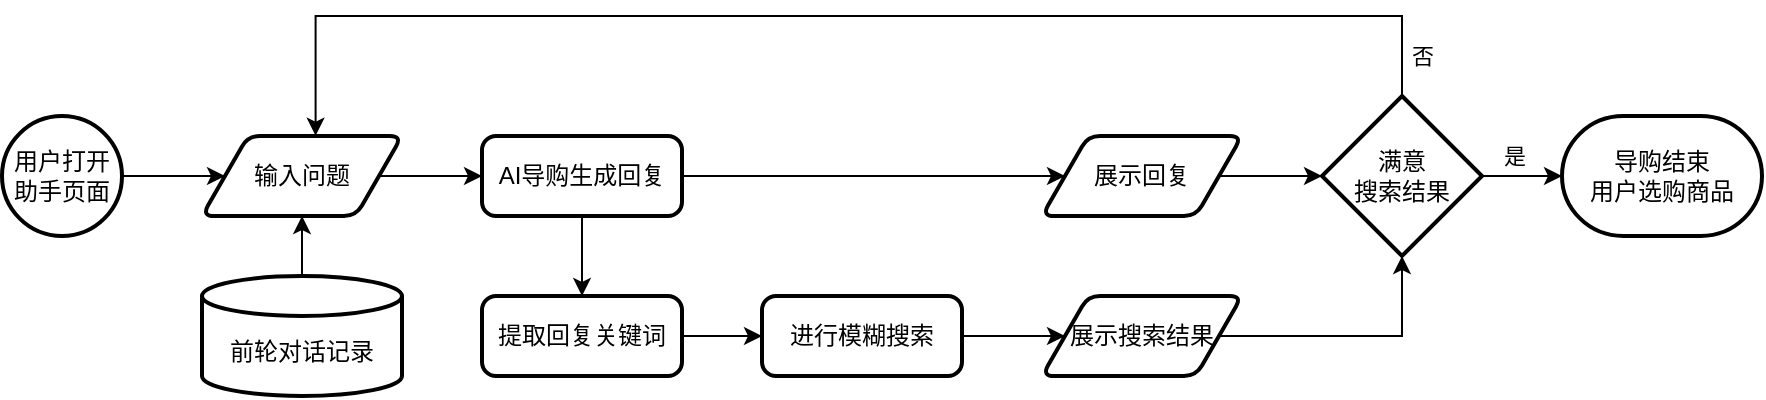 <mxfile version="26.1.1">
  <diagram name="第 1 页" id="CfdccxkrIJkGtcSyZ1F3">
    <mxGraphModel dx="907" dy="820" grid="1" gridSize="10" guides="1" tooltips="1" connect="1" arrows="1" fold="1" page="1" pageScale="1" pageWidth="1169" pageHeight="827" math="0" shadow="0">
      <root>
        <mxCell id="0" />
        <mxCell id="1" parent="0" />
        <mxCell id="aMmEOcd3ad35POr0mNNm-6" value="" style="edgeStyle=orthogonalEdgeStyle;rounded=0;orthogonalLoop=1;jettySize=auto;html=1;" edge="1" parent="1" source="aMmEOcd3ad35POr0mNNm-2" target="aMmEOcd3ad35POr0mNNm-5">
          <mxGeometry relative="1" as="geometry" />
        </mxCell>
        <mxCell id="aMmEOcd3ad35POr0mNNm-2" value="用户打开助手页面" style="strokeWidth=2;html=1;shape=mxgraph.flowchart.start_2;whiteSpace=wrap;" vertex="1" parent="1">
          <mxGeometry x="40" y="70" width="60" height="60" as="geometry" />
        </mxCell>
        <mxCell id="aMmEOcd3ad35POr0mNNm-8" value="" style="edgeStyle=orthogonalEdgeStyle;rounded=0;orthogonalLoop=1;jettySize=auto;html=1;" edge="1" parent="1" source="aMmEOcd3ad35POr0mNNm-5" target="aMmEOcd3ad35POr0mNNm-7">
          <mxGeometry relative="1" as="geometry" />
        </mxCell>
        <mxCell id="aMmEOcd3ad35POr0mNNm-5" value="输入问题" style="shape=parallelogram;html=1;strokeWidth=2;perimeter=parallelogramPerimeter;whiteSpace=wrap;rounded=1;arcSize=12;size=0.23;" vertex="1" parent="1">
          <mxGeometry x="140" y="80" width="100" height="40" as="geometry" />
        </mxCell>
        <mxCell id="aMmEOcd3ad35POr0mNNm-10" value="" style="edgeStyle=orthogonalEdgeStyle;rounded=0;orthogonalLoop=1;jettySize=auto;html=1;" edge="1" parent="1" source="aMmEOcd3ad35POr0mNNm-7" target="aMmEOcd3ad35POr0mNNm-9">
          <mxGeometry relative="1" as="geometry" />
        </mxCell>
        <mxCell id="aMmEOcd3ad35POr0mNNm-15" style="edgeStyle=orthogonalEdgeStyle;rounded=0;orthogonalLoop=1;jettySize=auto;html=1;" edge="1" parent="1" source="aMmEOcd3ad35POr0mNNm-7" target="aMmEOcd3ad35POr0mNNm-14">
          <mxGeometry relative="1" as="geometry" />
        </mxCell>
        <mxCell id="aMmEOcd3ad35POr0mNNm-7" value="AI导购生成回复" style="rounded=1;whiteSpace=wrap;html=1;absoluteArcSize=1;arcSize=14;strokeWidth=2;" vertex="1" parent="1">
          <mxGeometry x="280" y="80" width="100" height="40" as="geometry" />
        </mxCell>
        <mxCell id="aMmEOcd3ad35POr0mNNm-12" value="" style="edgeStyle=orthogonalEdgeStyle;rounded=0;orthogonalLoop=1;jettySize=auto;html=1;" edge="1" parent="1" source="aMmEOcd3ad35POr0mNNm-9" target="aMmEOcd3ad35POr0mNNm-11">
          <mxGeometry relative="1" as="geometry" />
        </mxCell>
        <mxCell id="aMmEOcd3ad35POr0mNNm-9" value="提取回复关键词" style="rounded=1;whiteSpace=wrap;html=1;absoluteArcSize=1;arcSize=14;strokeWidth=2;" vertex="1" parent="1">
          <mxGeometry x="280" y="160" width="100" height="40" as="geometry" />
        </mxCell>
        <mxCell id="aMmEOcd3ad35POr0mNNm-16" value="" style="edgeStyle=orthogonalEdgeStyle;rounded=0;orthogonalLoop=1;jettySize=auto;html=1;" edge="1" parent="1" source="aMmEOcd3ad35POr0mNNm-11" target="aMmEOcd3ad35POr0mNNm-13">
          <mxGeometry relative="1" as="geometry" />
        </mxCell>
        <mxCell id="aMmEOcd3ad35POr0mNNm-11" value="进行模糊搜索" style="rounded=1;whiteSpace=wrap;html=1;absoluteArcSize=1;arcSize=14;strokeWidth=2;" vertex="1" parent="1">
          <mxGeometry x="420" y="160" width="100" height="40" as="geometry" />
        </mxCell>
        <mxCell id="aMmEOcd3ad35POr0mNNm-13" value="展示搜索结果" style="shape=parallelogram;html=1;strokeWidth=2;perimeter=parallelogramPerimeter;whiteSpace=wrap;rounded=1;arcSize=12;size=0.23;" vertex="1" parent="1">
          <mxGeometry x="560" y="160" width="100" height="40" as="geometry" />
        </mxCell>
        <mxCell id="aMmEOcd3ad35POr0mNNm-18" value="" style="edgeStyle=orthogonalEdgeStyle;rounded=0;orthogonalLoop=1;jettySize=auto;html=1;" edge="1" parent="1" source="aMmEOcd3ad35POr0mNNm-14" target="aMmEOcd3ad35POr0mNNm-17">
          <mxGeometry relative="1" as="geometry" />
        </mxCell>
        <mxCell id="aMmEOcd3ad35POr0mNNm-14" value="展示回复" style="shape=parallelogram;html=1;strokeWidth=2;perimeter=parallelogramPerimeter;whiteSpace=wrap;rounded=1;arcSize=12;size=0.23;" vertex="1" parent="1">
          <mxGeometry x="560" y="80" width="100" height="40" as="geometry" />
        </mxCell>
        <mxCell id="aMmEOcd3ad35POr0mNNm-26" value="" style="edgeStyle=orthogonalEdgeStyle;rounded=0;orthogonalLoop=1;jettySize=auto;html=1;" edge="1" parent="1" source="aMmEOcd3ad35POr0mNNm-17" target="aMmEOcd3ad35POr0mNNm-25">
          <mxGeometry relative="1" as="geometry" />
        </mxCell>
        <mxCell id="aMmEOcd3ad35POr0mNNm-27" value="是" style="edgeLabel;html=1;align=center;verticalAlign=middle;resizable=0;points=[];" vertex="1" connectable="0" parent="aMmEOcd3ad35POr0mNNm-26">
          <mxGeometry x="-0.189" y="1" relative="1" as="geometry">
            <mxPoint y="-9" as="offset" />
          </mxGeometry>
        </mxCell>
        <mxCell id="aMmEOcd3ad35POr0mNNm-17" value="满意&lt;div&gt;搜索结果&lt;/div&gt;" style="strokeWidth=2;html=1;shape=mxgraph.flowchart.decision;whiteSpace=wrap;" vertex="1" parent="1">
          <mxGeometry x="700" y="60" width="80" height="80" as="geometry" />
        </mxCell>
        <mxCell id="aMmEOcd3ad35POr0mNNm-19" style="edgeStyle=orthogonalEdgeStyle;rounded=0;orthogonalLoop=1;jettySize=auto;html=1;entryX=0.5;entryY=1;entryDx=0;entryDy=0;entryPerimeter=0;" edge="1" parent="1" source="aMmEOcd3ad35POr0mNNm-13" target="aMmEOcd3ad35POr0mNNm-17">
          <mxGeometry relative="1" as="geometry">
            <mxPoint x="790" y="190" as="targetPoint" />
          </mxGeometry>
        </mxCell>
        <mxCell id="aMmEOcd3ad35POr0mNNm-20" style="edgeStyle=orthogonalEdgeStyle;rounded=0;orthogonalLoop=1;jettySize=auto;html=1;entryX=0.568;entryY=-0.004;entryDx=0;entryDy=0;entryPerimeter=0;exitX=0.5;exitY=0;exitDx=0;exitDy=0;exitPerimeter=0;" edge="1" parent="1" source="aMmEOcd3ad35POr0mNNm-17" target="aMmEOcd3ad35POr0mNNm-5">
          <mxGeometry relative="1" as="geometry">
            <Array as="points">
              <mxPoint x="740" y="20" />
              <mxPoint x="197" y="20" />
            </Array>
          </mxGeometry>
        </mxCell>
        <mxCell id="aMmEOcd3ad35POr0mNNm-24" value="否" style="edgeLabel;html=1;align=center;verticalAlign=middle;resizable=0;points=[];" vertex="1" connectable="0" parent="aMmEOcd3ad35POr0mNNm-20">
          <mxGeometry x="-0.938" y="1" relative="1" as="geometry">
            <mxPoint x="11" as="offset" />
          </mxGeometry>
        </mxCell>
        <mxCell id="aMmEOcd3ad35POr0mNNm-22" value="" style="edgeStyle=orthogonalEdgeStyle;rounded=0;orthogonalLoop=1;jettySize=auto;html=1;" edge="1" parent="1" source="aMmEOcd3ad35POr0mNNm-21" target="aMmEOcd3ad35POr0mNNm-5">
          <mxGeometry relative="1" as="geometry" />
        </mxCell>
        <mxCell id="aMmEOcd3ad35POr0mNNm-21" value="&lt;div&gt;&lt;br&gt;&lt;/div&gt;前轮对话记录" style="strokeWidth=2;html=1;shape=mxgraph.flowchart.database;whiteSpace=wrap;" vertex="1" parent="1">
          <mxGeometry x="140" y="150" width="100" height="60" as="geometry" />
        </mxCell>
        <mxCell id="aMmEOcd3ad35POr0mNNm-25" value="导购结束&lt;div&gt;用户选购商品&lt;/div&gt;" style="strokeWidth=2;html=1;shape=mxgraph.flowchart.terminator;whiteSpace=wrap;" vertex="1" parent="1">
          <mxGeometry x="820" y="70" width="100" height="60" as="geometry" />
        </mxCell>
      </root>
    </mxGraphModel>
  </diagram>
</mxfile>
